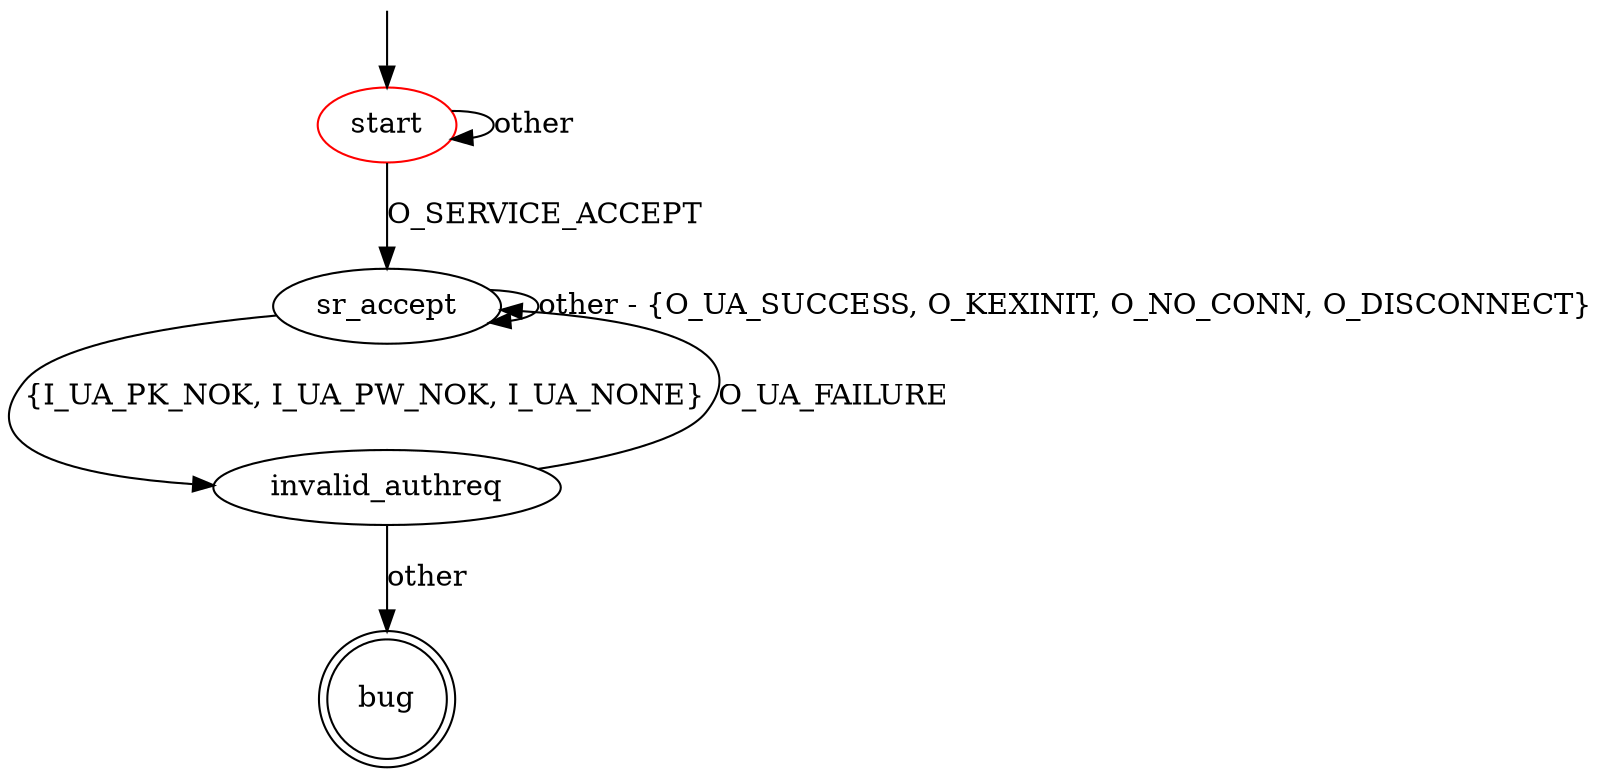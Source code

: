 digraph G {
label=""
start [color="red"]
bug [shape="doublecircle"]

start -> sr_accept [label="O_SERVICE_ACCEPT"]
start -> start [label="other"]
sr_accept -> invalid_authreq [label="{I_UA_PK_NOK, I_UA_PW_NOK, I_UA_NONE}"]
sr_accept -> sr_accept [label="other - {O_UA_SUCCESS, O_KEXINIT, O_NO_CONN, O_DISCONNECT}"]
invalid_authreq -> sr_accept [label="O_UA_FAILURE"]
invalid_authreq -> bug [label="other"]

__start0 [label="" shape="none" width="0" height="0"];
__start0 -> start;
}
